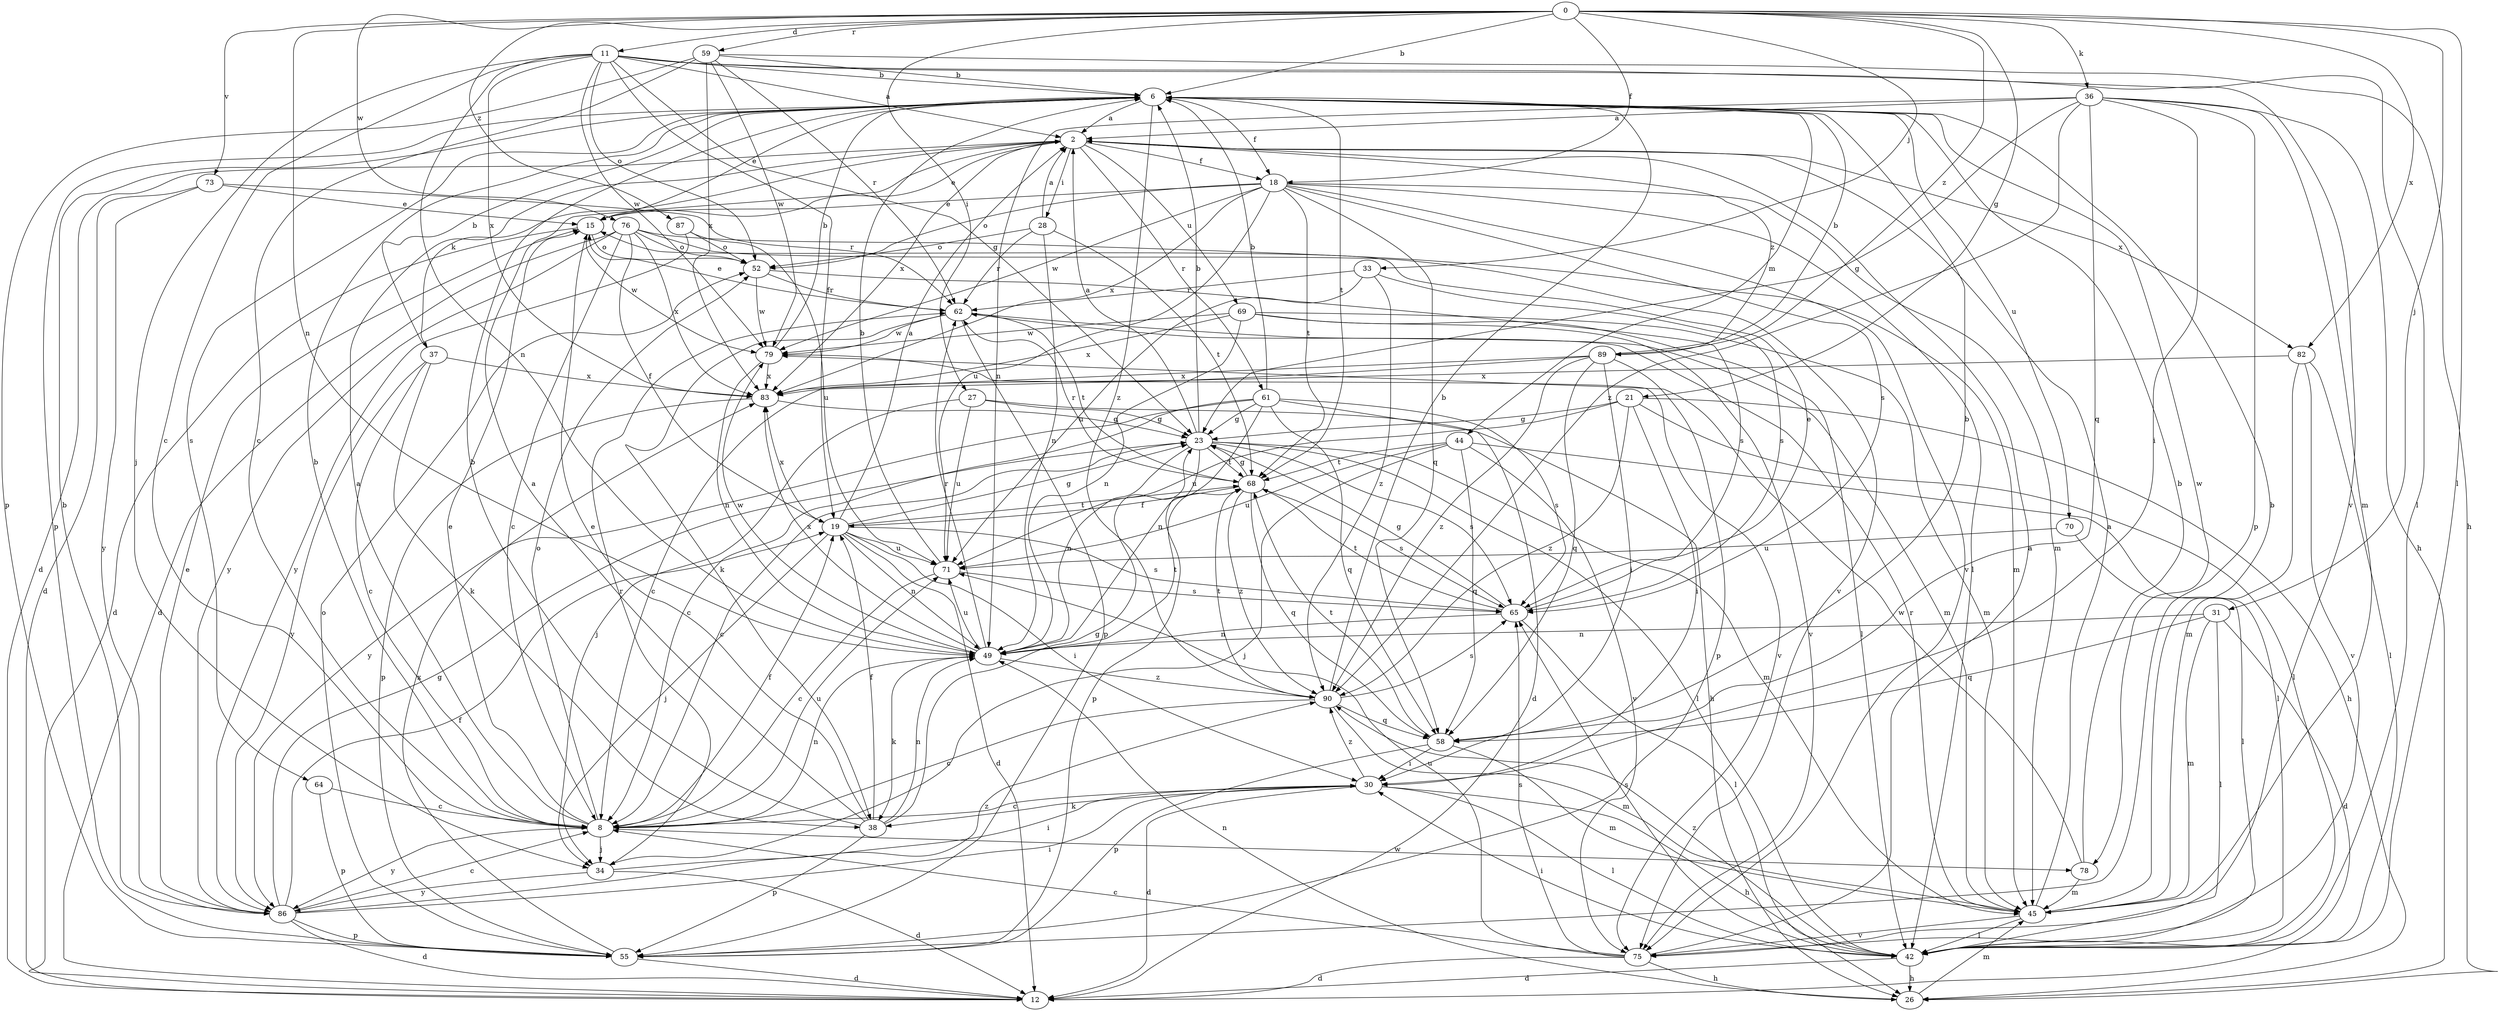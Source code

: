 strict digraph  {
0;
2;
6;
8;
11;
12;
15;
18;
19;
21;
23;
26;
27;
28;
30;
31;
33;
34;
36;
37;
38;
42;
44;
45;
49;
52;
55;
58;
59;
61;
62;
64;
65;
68;
69;
70;
71;
73;
75;
76;
78;
79;
82;
83;
86;
87;
89;
90;
0 -> 6  [label=b];
0 -> 11  [label=d];
0 -> 18  [label=f];
0 -> 21  [label=g];
0 -> 27  [label=i];
0 -> 31  [label=j];
0 -> 33  [label=j];
0 -> 36  [label=k];
0 -> 42  [label=l];
0 -> 49  [label=n];
0 -> 59  [label=r];
0 -> 73  [label=v];
0 -> 76  [label=w];
0 -> 82  [label=x];
0 -> 87  [label=z];
0 -> 89  [label=z];
2 -> 12  [label=d];
2 -> 15  [label=e];
2 -> 18  [label=f];
2 -> 28  [label=i];
2 -> 37  [label=k];
2 -> 61  [label=r];
2 -> 69  [label=u];
2 -> 82  [label=x];
2 -> 83  [label=x];
2 -> 89  [label=z];
6 -> 2  [label=a];
6 -> 15  [label=e];
6 -> 18  [label=f];
6 -> 44  [label=m];
6 -> 55  [label=p];
6 -> 64  [label=s];
6 -> 68  [label=t];
6 -> 70  [label=u];
6 -> 78  [label=w];
6 -> 90  [label=z];
8 -> 2  [label=a];
8 -> 6  [label=b];
8 -> 15  [label=e];
8 -> 19  [label=f];
8 -> 34  [label=j];
8 -> 49  [label=n];
8 -> 52  [label=o];
8 -> 71  [label=u];
8 -> 78  [label=w];
8 -> 86  [label=y];
11 -> 2  [label=a];
11 -> 6  [label=b];
11 -> 8  [label=c];
11 -> 19  [label=f];
11 -> 23  [label=g];
11 -> 34  [label=j];
11 -> 42  [label=l];
11 -> 49  [label=n];
11 -> 52  [label=o];
11 -> 75  [label=v];
11 -> 79  [label=w];
11 -> 83  [label=x];
15 -> 12  [label=d];
15 -> 52  [label=o];
15 -> 79  [label=w];
18 -> 15  [label=e];
18 -> 42  [label=l];
18 -> 45  [label=m];
18 -> 52  [label=o];
18 -> 58  [label=q];
18 -> 65  [label=s];
18 -> 68  [label=t];
18 -> 71  [label=u];
18 -> 75  [label=v];
18 -> 79  [label=w];
18 -> 83  [label=x];
19 -> 2  [label=a];
19 -> 12  [label=d];
19 -> 23  [label=g];
19 -> 30  [label=i];
19 -> 34  [label=j];
19 -> 49  [label=n];
19 -> 65  [label=s];
19 -> 68  [label=t];
19 -> 71  [label=u];
19 -> 83  [label=x];
21 -> 23  [label=g];
21 -> 26  [label=h];
21 -> 30  [label=i];
21 -> 42  [label=l];
21 -> 71  [label=u];
21 -> 90  [label=z];
23 -> 2  [label=a];
23 -> 6  [label=b];
23 -> 8  [label=c];
23 -> 42  [label=l];
23 -> 45  [label=m];
23 -> 49  [label=n];
23 -> 55  [label=p];
23 -> 65  [label=s];
23 -> 68  [label=t];
26 -> 45  [label=m];
26 -> 49  [label=n];
27 -> 23  [label=g];
27 -> 26  [label=h];
27 -> 34  [label=j];
27 -> 71  [label=u];
28 -> 2  [label=a];
28 -> 49  [label=n];
28 -> 52  [label=o];
28 -> 62  [label=r];
28 -> 68  [label=t];
30 -> 8  [label=c];
30 -> 12  [label=d];
30 -> 26  [label=h];
30 -> 38  [label=k];
30 -> 42  [label=l];
30 -> 90  [label=z];
31 -> 12  [label=d];
31 -> 42  [label=l];
31 -> 45  [label=m];
31 -> 49  [label=n];
31 -> 58  [label=q];
33 -> 62  [label=r];
33 -> 65  [label=s];
33 -> 71  [label=u];
33 -> 90  [label=z];
34 -> 12  [label=d];
34 -> 30  [label=i];
34 -> 62  [label=r];
34 -> 86  [label=y];
36 -> 2  [label=a];
36 -> 23  [label=g];
36 -> 26  [label=h];
36 -> 30  [label=i];
36 -> 45  [label=m];
36 -> 49  [label=n];
36 -> 55  [label=p];
36 -> 58  [label=q];
36 -> 90  [label=z];
37 -> 6  [label=b];
37 -> 8  [label=c];
37 -> 38  [label=k];
37 -> 83  [label=x];
37 -> 86  [label=y];
38 -> 2  [label=a];
38 -> 6  [label=b];
38 -> 15  [label=e];
38 -> 19  [label=f];
38 -> 23  [label=g];
38 -> 49  [label=n];
38 -> 55  [label=p];
42 -> 12  [label=d];
42 -> 26  [label=h];
42 -> 30  [label=i];
42 -> 65  [label=s];
42 -> 90  [label=z];
44 -> 34  [label=j];
44 -> 42  [label=l];
44 -> 58  [label=q];
44 -> 68  [label=t];
44 -> 71  [label=u];
44 -> 75  [label=v];
45 -> 2  [label=a];
45 -> 6  [label=b];
45 -> 42  [label=l];
45 -> 62  [label=r];
45 -> 75  [label=v];
49 -> 38  [label=k];
49 -> 62  [label=r];
49 -> 68  [label=t];
49 -> 71  [label=u];
49 -> 79  [label=w];
49 -> 83  [label=x];
49 -> 90  [label=z];
52 -> 62  [label=r];
52 -> 65  [label=s];
52 -> 79  [label=w];
55 -> 12  [label=d];
55 -> 52  [label=o];
55 -> 83  [label=x];
58 -> 6  [label=b];
58 -> 30  [label=i];
58 -> 45  [label=m];
58 -> 55  [label=p];
58 -> 68  [label=t];
59 -> 6  [label=b];
59 -> 8  [label=c];
59 -> 26  [label=h];
59 -> 55  [label=p];
59 -> 62  [label=r];
59 -> 79  [label=w];
59 -> 83  [label=x];
61 -> 6  [label=b];
61 -> 8  [label=c];
61 -> 12  [label=d];
61 -> 23  [label=g];
61 -> 49  [label=n];
61 -> 58  [label=q];
61 -> 65  [label=s];
61 -> 86  [label=y];
62 -> 15  [label=e];
62 -> 38  [label=k];
62 -> 45  [label=m];
62 -> 55  [label=p];
62 -> 68  [label=t];
62 -> 79  [label=w];
64 -> 8  [label=c];
64 -> 55  [label=p];
65 -> 15  [label=e];
65 -> 23  [label=g];
65 -> 42  [label=l];
65 -> 49  [label=n];
65 -> 68  [label=t];
68 -> 19  [label=f];
68 -> 23  [label=g];
68 -> 58  [label=q];
68 -> 62  [label=r];
68 -> 65  [label=s];
68 -> 90  [label=z];
69 -> 42  [label=l];
69 -> 45  [label=m];
69 -> 49  [label=n];
69 -> 75  [label=v];
69 -> 79  [label=w];
69 -> 83  [label=x];
70 -> 42  [label=l];
70 -> 71  [label=u];
71 -> 6  [label=b];
71 -> 8  [label=c];
71 -> 65  [label=s];
73 -> 12  [label=d];
73 -> 15  [label=e];
73 -> 62  [label=r];
73 -> 86  [label=y];
75 -> 2  [label=a];
75 -> 8  [label=c];
75 -> 12  [label=d];
75 -> 26  [label=h];
75 -> 65  [label=s];
75 -> 71  [label=u];
76 -> 8  [label=c];
76 -> 12  [label=d];
76 -> 19  [label=f];
76 -> 45  [label=m];
76 -> 52  [label=o];
76 -> 75  [label=v];
76 -> 83  [label=x];
76 -> 86  [label=y];
78 -> 6  [label=b];
78 -> 45  [label=m];
78 -> 79  [label=w];
79 -> 6  [label=b];
79 -> 49  [label=n];
79 -> 75  [label=v];
79 -> 83  [label=x];
82 -> 42  [label=l];
82 -> 45  [label=m];
82 -> 75  [label=v];
82 -> 83  [label=x];
83 -> 23  [label=g];
83 -> 55  [label=p];
86 -> 6  [label=b];
86 -> 8  [label=c];
86 -> 12  [label=d];
86 -> 15  [label=e];
86 -> 19  [label=f];
86 -> 23  [label=g];
86 -> 30  [label=i];
86 -> 55  [label=p];
86 -> 90  [label=z];
87 -> 52  [label=o];
87 -> 71  [label=u];
87 -> 86  [label=y];
89 -> 6  [label=b];
89 -> 8  [label=c];
89 -> 30  [label=i];
89 -> 55  [label=p];
89 -> 58  [label=q];
89 -> 83  [label=x];
89 -> 90  [label=z];
90 -> 6  [label=b];
90 -> 8  [label=c];
90 -> 45  [label=m];
90 -> 58  [label=q];
90 -> 65  [label=s];
90 -> 68  [label=t];
}

